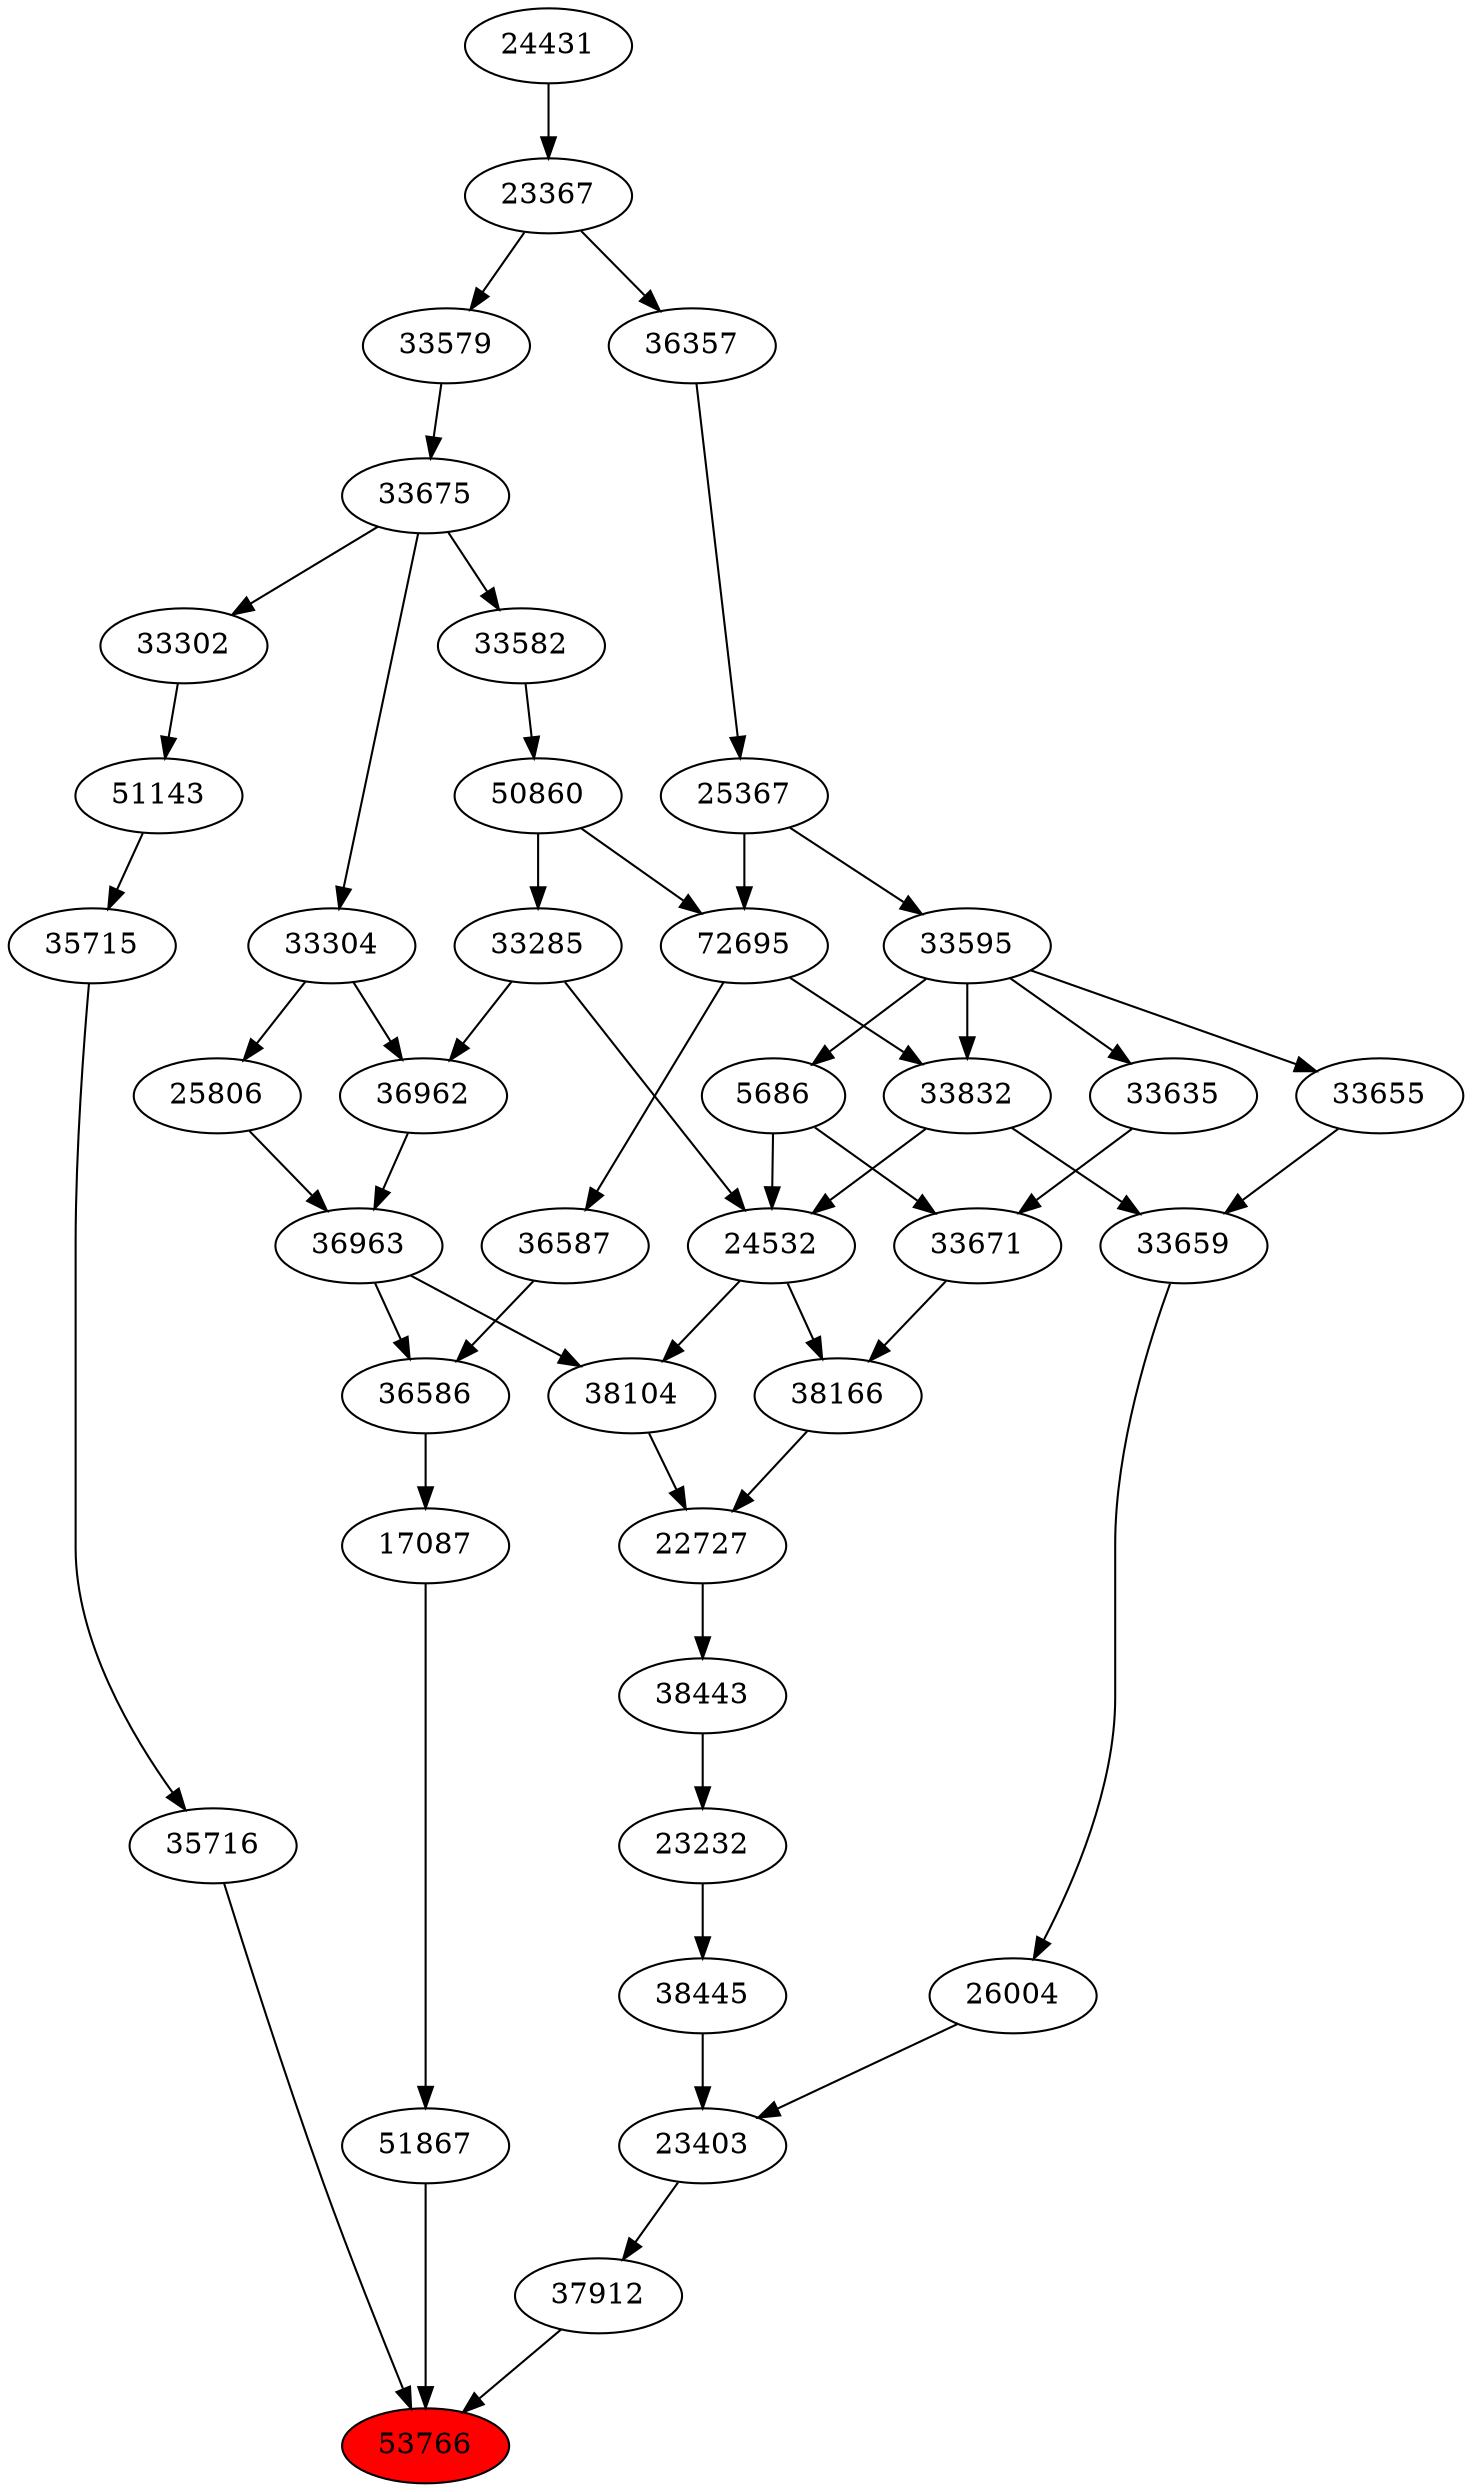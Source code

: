 strict digraph{ 
53766 [label="53766" fillcolor=red style=filled]
35716 -> 53766
37912 -> 53766
51867 -> 53766
35716 [label="35716"]
35715 -> 35716
37912 [label="37912"]
23403 -> 37912
51867 [label="51867"]
17087 -> 51867
35715 [label="35715"]
51143 -> 35715
23403 [label="23403"]
38445 -> 23403
26004 -> 23403
17087 [label="17087"]
36586 -> 17087
51143 [label="51143"]
33302 -> 51143
38445 [label="38445"]
23232 -> 38445
26004 [label="26004"]
33659 -> 26004
36586 [label="36586"]
36587 -> 36586
36963 -> 36586
33302 [label="33302"]
33675 -> 33302
23232 [label="23232"]
38443 -> 23232
33659 [label="33659"]
33655 -> 33659
33832 -> 33659
36587 [label="36587"]
72695 -> 36587
36963 [label="36963"]
36962 -> 36963
25806 -> 36963
33675 [label="33675"]
33579 -> 33675
38443 [label="38443"]
22727 -> 38443
33655 [label="33655"]
33595 -> 33655
33832 [label="33832"]
72695 -> 33832
33595 -> 33832
72695 [label="72695"]
50860 -> 72695
25367 -> 72695
36962 [label="36962"]
33285 -> 36962
33304 -> 36962
25806 [label="25806"]
33304 -> 25806
33579 [label="33579"]
23367 -> 33579
22727 [label="22727"]
38104 -> 22727
38166 -> 22727
33595 [label="33595"]
25367 -> 33595
50860 [label="50860"]
33582 -> 50860
25367 [label="25367"]
36357 -> 25367
33285 [label="33285"]
50860 -> 33285
33304 [label="33304"]
33675 -> 33304
23367 [label="23367"]
24431 -> 23367
38104 [label="38104"]
24532 -> 38104
36963 -> 38104
38166 [label="38166"]
24532 -> 38166
33671 -> 38166
33582 [label="33582"]
33675 -> 33582
36357 [label="36357"]
23367 -> 36357
24431 [label="24431"]
24532 [label="24532"]
33285 -> 24532
5686 -> 24532
33832 -> 24532
33671 [label="33671"]
5686 -> 33671
33635 -> 33671
5686 [label="5686"]
33595 -> 5686
33635 [label="33635"]
33595 -> 33635
}